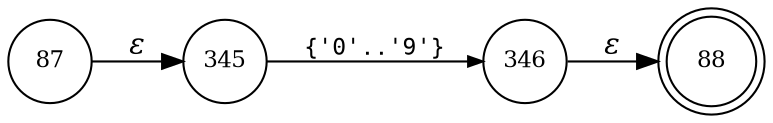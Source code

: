 digraph ATN {
rankdir=LR;
s88[fontsize=11, label="88", shape=doublecircle, fixedsize=true, width=.6];
s87[fontsize=11,label="87", shape=circle, fixedsize=true, width=.55, peripheries=1];
s345[fontsize=11,label="345", shape=circle, fixedsize=true, width=.55, peripheries=1];
s346[fontsize=11,label="346", shape=circle, fixedsize=true, width=.55, peripheries=1];
s87 -> s345 [fontname="Times-Italic", label="&epsilon;"];
s345 -> s346 [fontsize=11, fontname="Courier", arrowsize=.7, label = "{'0'..'9'}", arrowhead = normal];
s346 -> s88 [fontname="Times-Italic", label="&epsilon;"];
}